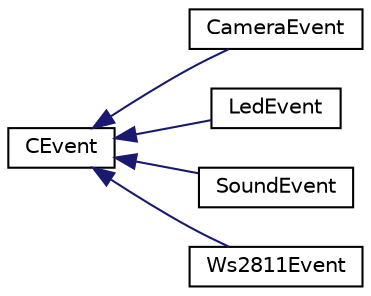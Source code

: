 digraph "Graphical Class Hierarchy"
{
 // LATEX_PDF_SIZE
  edge [fontname="Helvetica",fontsize="10",labelfontname="Helvetica",labelfontsize="10"];
  node [fontname="Helvetica",fontsize="10",shape=record];
  rankdir="LR";
  Node0 [label="CEvent",height=0.2,width=0.4,color="black", fillcolor="white", style="filled",URL="$classCEvent.html",tooltip=" "];
  Node0 -> Node1 [dir="back",color="midnightblue",fontsize="10",style="solid",fontname="Helvetica"];
  Node1 [label="CameraEvent",height=0.2,width=0.4,color="black", fillcolor="white", style="filled",URL="$classCameraEvent.html",tooltip=" "];
  Node0 -> Node2 [dir="back",color="midnightblue",fontsize="10",style="solid",fontname="Helvetica"];
  Node2 [label="LedEvent",height=0.2,width=0.4,color="black", fillcolor="white", style="filled",URL="$classLedEvent.html",tooltip=" "];
  Node0 -> Node3 [dir="back",color="midnightblue",fontsize="10",style="solid",fontname="Helvetica"];
  Node3 [label="SoundEvent",height=0.2,width=0.4,color="black", fillcolor="white", style="filled",URL="$classSoundEvent.html",tooltip=" "];
  Node0 -> Node4 [dir="back",color="midnightblue",fontsize="10",style="solid",fontname="Helvetica"];
  Node4 [label="Ws2811Event",height=0.2,width=0.4,color="black", fillcolor="white", style="filled",URL="$classWs2811Event.html",tooltip=" "];
}
